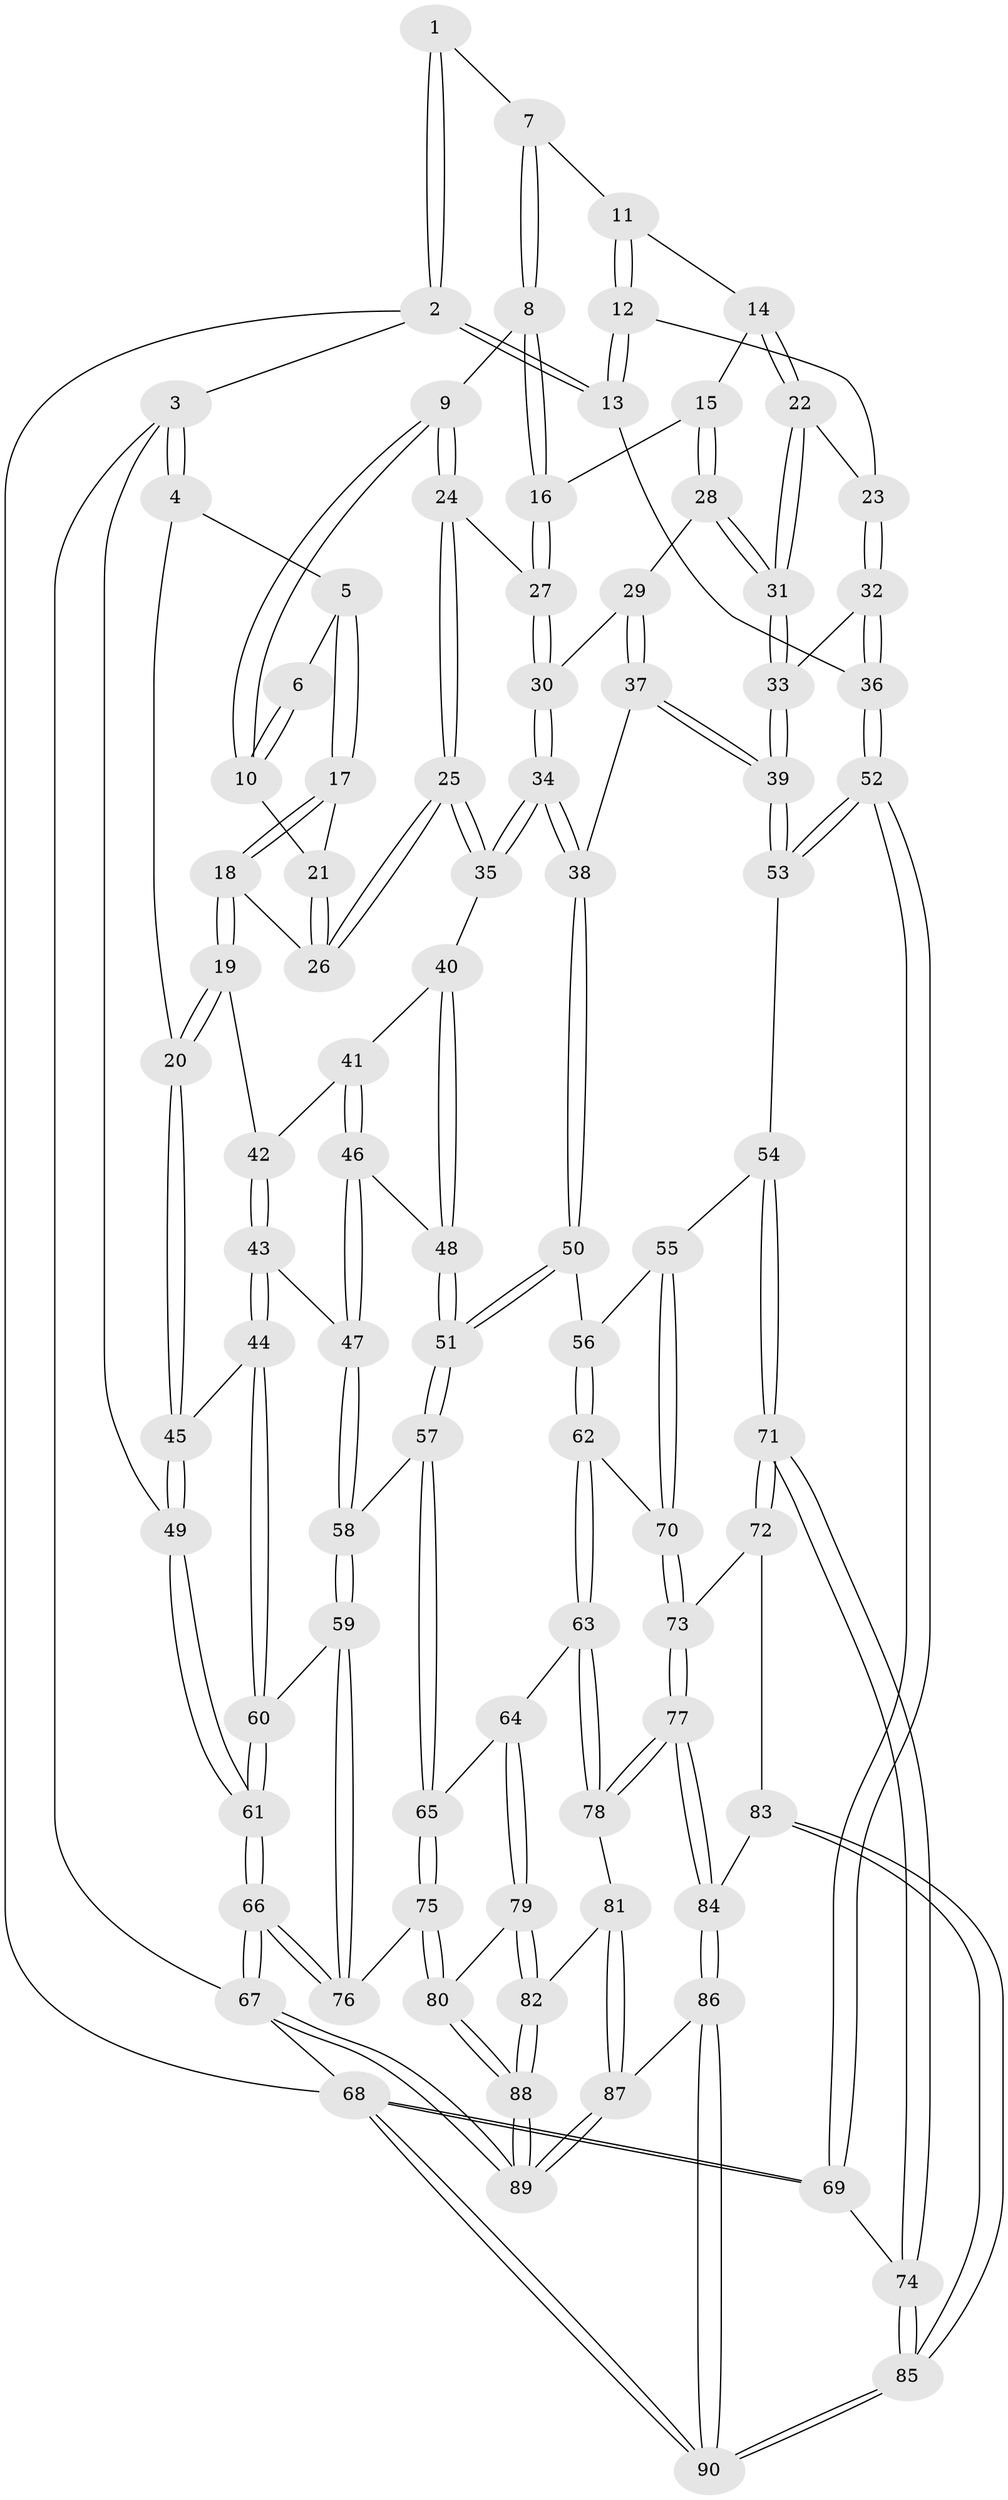 // coarse degree distribution, {3: 0.11538461538461539, 5: 0.46153846153846156, 4: 0.38461538461538464, 6: 0.038461538461538464}
// Generated by graph-tools (version 1.1) at 2025/42/03/06/25 10:42:28]
// undirected, 90 vertices, 222 edges
graph export_dot {
graph [start="1"]
  node [color=gray90,style=filled];
  1 [pos="+0.6096739671782653+0"];
  2 [pos="+1+0"];
  3 [pos="+0+0"];
  4 [pos="+0.10917635361647178+0"];
  5 [pos="+0.16863932304074045+0"];
  6 [pos="+0.5775172985034261+0"];
  7 [pos="+0.7144237513172326+0.06256170572434817"];
  8 [pos="+0.6166139847501256+0.2067473237135185"];
  9 [pos="+0.5270990465797563+0.19298287248354443"];
  10 [pos="+0.523247229420833+0.18854602774688345"];
  11 [pos="+0.7468072282822926+0.09845457739712067"];
  12 [pos="+1+0.06809462850650244"];
  13 [pos="+1+0"];
  14 [pos="+0.7637335999245516+0.17297028692483726"];
  15 [pos="+0.6822839289297971+0.2702184522643573"];
  16 [pos="+0.6654561358797034+0.27039543042859043"];
  17 [pos="+0.23467207214411637+0.07596046703684131"];
  18 [pos="+0.2359181988109505+0.22506031347774175"];
  19 [pos="+0.1550647392284506+0.34134577645966563"];
  20 [pos="+0.03237680226575326+0.3854278664897694"];
  21 [pos="+0.46349252645466266+0.19873654069105695"];
  22 [pos="+0.8610726413074482+0.2561964193932253"];
  23 [pos="+0.9131162385810219+0.2477606814314759"];
  24 [pos="+0.5362121264042116+0.268783427041173"];
  25 [pos="+0.42604887530355756+0.39832728016273883"];
  26 [pos="+0.392969862386723+0.3428053371840653"];
  27 [pos="+0.6112822535795676+0.31620345173511927"];
  28 [pos="+0.7313043494126162+0.32871748221985003"];
  29 [pos="+0.6540266440197963+0.3965520665695769"];
  30 [pos="+0.6093906322538871+0.3285312544709097"];
  31 [pos="+0.7974847093140829+0.35763871867847535"];
  32 [pos="+0.943237205647167+0.3926296975536217"];
  33 [pos="+0.8123651989019436+0.4430730284682824"];
  34 [pos="+0.464307785996519+0.4495122199604218"];
  35 [pos="+0.4281430616710859+0.4081608898705901"];
  36 [pos="+1+0.48975140513670384"];
  37 [pos="+0.6549849874473491+0.43192667702431553"];
  38 [pos="+0.4714941048399757+0.4650801029389881"];
  39 [pos="+0.7826436141389909+0.5427650508498851"];
  40 [pos="+0.336245447068871+0.439004686120018"];
  41 [pos="+0.2315665882005494+0.4370271844751174"];
  42 [pos="+0.22705351252203348+0.43511622409238165"];
  43 [pos="+0.16347120748720348+0.5573116432340806"];
  44 [pos="+0.0930276216741806+0.5569914378104984"];
  45 [pos="+0+0.4247013821090161"];
  46 [pos="+0.27879315196494286+0.5623680764483254"];
  47 [pos="+0.19159040318877912+0.5736933434658951"];
  48 [pos="+0.28203151924348047+0.5634081269661689"];
  49 [pos="+0+0.41874565288413745"];
  50 [pos="+0.47783160442573935+0.537755931945497"];
  51 [pos="+0.3434225423240027+0.6140935904073288"];
  52 [pos="+1+0.6006028286901351"];
  53 [pos="+0.7843937495961166+0.5581469583771672"];
  54 [pos="+0.745714971733442+0.6133831686264051"];
  55 [pos="+0.7320258905429692+0.6163641242568013"];
  56 [pos="+0.5034964666162317+0.5648562876960509"];
  57 [pos="+0.3174269976197426+0.6988457459864365"];
  58 [pos="+0.21659616857256864+0.7116589925947272"];
  59 [pos="+0.15069730565009348+0.7562522057223167"];
  60 [pos="+0.08392116383795266+0.7100202702414221"];
  61 [pos="+0+0.7539600155335813"];
  62 [pos="+0.49708976651271625+0.7174818185880723"];
  63 [pos="+0.41981130095095515+0.7972928718661989"];
  64 [pos="+0.39984983004134944+0.7929714231235775"];
  65 [pos="+0.3679477306584092+0.7663204289270057"];
  66 [pos="+0+1"];
  67 [pos="+0+1"];
  68 [pos="+1+1"];
  69 [pos="+1+0.7258847253728128"];
  70 [pos="+0.608523461740144+0.7519579565396479"];
  71 [pos="+0.8357841517414989+0.8427901669294586"];
  72 [pos="+0.710328274153313+0.8735141809262843"];
  73 [pos="+0.6153713848257256+0.8306564453685567"];
  74 [pos="+0.8405809110922297+0.8458184793376298"];
  75 [pos="+0.16843093866253453+0.8717909368486355"];
  76 [pos="+0.15743781643766994+0.8662384807528661"];
  77 [pos="+0.5130035228808094+0.8957559659420823"];
  78 [pos="+0.4785891908799885+0.8815985028314384"];
  79 [pos="+0.333527355855487+0.8685631810701762"];
  80 [pos="+0.19763829609990327+0.8946264270277351"];
  81 [pos="+0.4348826648547583+0.9288423061009825"];
  82 [pos="+0.34160547394790935+0.9545773679159015"];
  83 [pos="+0.6828834850674196+0.9261626290522414"];
  84 [pos="+0.5983709255352129+1"];
  85 [pos="+0.8829843377426881+1"];
  86 [pos="+0.6087179165884151+1"];
  87 [pos="+0.3761407730077621+1"];
  88 [pos="+0.2808974479234977+1"];
  89 [pos="+0.3001798825077443+1"];
  90 [pos="+0.9200120399293137+1"];
  1 -- 2;
  1 -- 2;
  1 -- 7;
  2 -- 3;
  2 -- 13;
  2 -- 13;
  2 -- 68;
  3 -- 4;
  3 -- 4;
  3 -- 49;
  3 -- 67;
  4 -- 5;
  4 -- 20;
  5 -- 6;
  5 -- 17;
  5 -- 17;
  6 -- 10;
  6 -- 10;
  7 -- 8;
  7 -- 8;
  7 -- 11;
  8 -- 9;
  8 -- 16;
  8 -- 16;
  9 -- 10;
  9 -- 10;
  9 -- 24;
  9 -- 24;
  10 -- 21;
  11 -- 12;
  11 -- 12;
  11 -- 14;
  12 -- 13;
  12 -- 13;
  12 -- 23;
  13 -- 36;
  14 -- 15;
  14 -- 22;
  14 -- 22;
  15 -- 16;
  15 -- 28;
  15 -- 28;
  16 -- 27;
  16 -- 27;
  17 -- 18;
  17 -- 18;
  17 -- 21;
  18 -- 19;
  18 -- 19;
  18 -- 26;
  19 -- 20;
  19 -- 20;
  19 -- 42;
  20 -- 45;
  20 -- 45;
  21 -- 26;
  21 -- 26;
  22 -- 23;
  22 -- 31;
  22 -- 31;
  23 -- 32;
  23 -- 32;
  24 -- 25;
  24 -- 25;
  24 -- 27;
  25 -- 26;
  25 -- 26;
  25 -- 35;
  25 -- 35;
  27 -- 30;
  27 -- 30;
  28 -- 29;
  28 -- 31;
  28 -- 31;
  29 -- 30;
  29 -- 37;
  29 -- 37;
  30 -- 34;
  30 -- 34;
  31 -- 33;
  31 -- 33;
  32 -- 33;
  32 -- 36;
  32 -- 36;
  33 -- 39;
  33 -- 39;
  34 -- 35;
  34 -- 35;
  34 -- 38;
  34 -- 38;
  35 -- 40;
  36 -- 52;
  36 -- 52;
  37 -- 38;
  37 -- 39;
  37 -- 39;
  38 -- 50;
  38 -- 50;
  39 -- 53;
  39 -- 53;
  40 -- 41;
  40 -- 48;
  40 -- 48;
  41 -- 42;
  41 -- 46;
  41 -- 46;
  42 -- 43;
  42 -- 43;
  43 -- 44;
  43 -- 44;
  43 -- 47;
  44 -- 45;
  44 -- 60;
  44 -- 60;
  45 -- 49;
  45 -- 49;
  46 -- 47;
  46 -- 47;
  46 -- 48;
  47 -- 58;
  47 -- 58;
  48 -- 51;
  48 -- 51;
  49 -- 61;
  49 -- 61;
  50 -- 51;
  50 -- 51;
  50 -- 56;
  51 -- 57;
  51 -- 57;
  52 -- 53;
  52 -- 53;
  52 -- 69;
  52 -- 69;
  53 -- 54;
  54 -- 55;
  54 -- 71;
  54 -- 71;
  55 -- 56;
  55 -- 70;
  55 -- 70;
  56 -- 62;
  56 -- 62;
  57 -- 58;
  57 -- 65;
  57 -- 65;
  58 -- 59;
  58 -- 59;
  59 -- 60;
  59 -- 76;
  59 -- 76;
  60 -- 61;
  60 -- 61;
  61 -- 66;
  61 -- 66;
  62 -- 63;
  62 -- 63;
  62 -- 70;
  63 -- 64;
  63 -- 78;
  63 -- 78;
  64 -- 65;
  64 -- 79;
  64 -- 79;
  65 -- 75;
  65 -- 75;
  66 -- 67;
  66 -- 67;
  66 -- 76;
  66 -- 76;
  67 -- 89;
  67 -- 89;
  67 -- 68;
  68 -- 69;
  68 -- 69;
  68 -- 90;
  68 -- 90;
  69 -- 74;
  70 -- 73;
  70 -- 73;
  71 -- 72;
  71 -- 72;
  71 -- 74;
  71 -- 74;
  72 -- 73;
  72 -- 83;
  73 -- 77;
  73 -- 77;
  74 -- 85;
  74 -- 85;
  75 -- 76;
  75 -- 80;
  75 -- 80;
  77 -- 78;
  77 -- 78;
  77 -- 84;
  77 -- 84;
  78 -- 81;
  79 -- 80;
  79 -- 82;
  79 -- 82;
  80 -- 88;
  80 -- 88;
  81 -- 82;
  81 -- 87;
  81 -- 87;
  82 -- 88;
  82 -- 88;
  83 -- 84;
  83 -- 85;
  83 -- 85;
  84 -- 86;
  84 -- 86;
  85 -- 90;
  85 -- 90;
  86 -- 87;
  86 -- 90;
  86 -- 90;
  87 -- 89;
  87 -- 89;
  88 -- 89;
  88 -- 89;
}
